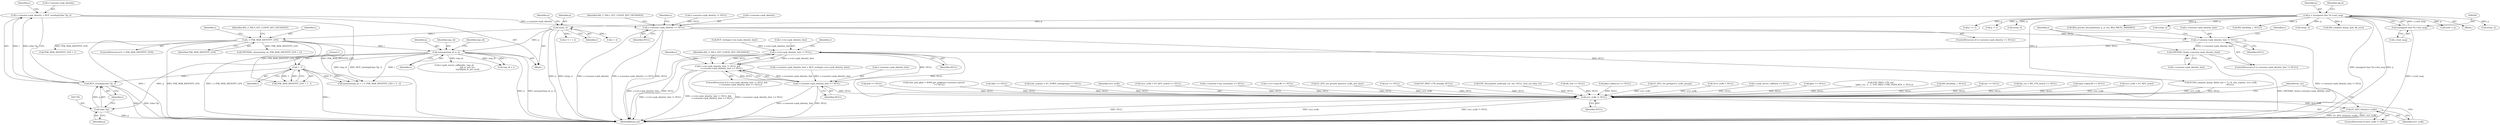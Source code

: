 digraph "0_openssl_3c66a669dfc7b3792f7af0758ea26fe8502ce70c@pointer" {
"1001696" [label="(Call,s->session->psk_identity = BUF_strndup((char *)p, i))"];
"1001702" [label="(Call,BUF_strndup((char *)p, i))"];
"1001703" [label="(Call,(char *)p)"];
"1001600" [label="(Call,memcpy(tmp_id, p, i))"];
"1001566" [label="(Call,n2s(p, i))"];
"1000201" [label="(Call,p = (unsigned char *)s->init_msg)"];
"1000203" [label="(Call,(unsigned char *)s->init_msg)"];
"1001581" [label="(Call,i > PSK_MAX_IDENTITY_LEN)"];
"1001611" [label="(Call,1 - i)"];
"1001708" [label="(Call,s->session->psk_identity == NULL)"];
"1001721" [label="(Call,s->session->psk_identity_hint != NULL)"];
"1001728" [label="(Call,OPENSSL_free(s->session->psk_identity_hint))"];
"1001748" [label="(Call,s->ctx->psk_identity_hint != NULL)"];
"1001747" [label="(Call,s->ctx->psk_identity_hint != NULL &&\n            s->session->psk_identity_hint == NULL)"];
"1001755" [label="(Call,s->session->psk_identity_hint == NULL)"];
"1002148" [label="(Call,srvr_ecdh != NULL)"];
"1002151" [label="(Call,EC_KEY_free(srvr_ecdh))"];
"1001722" [label="(Call,s->session->psk_identity_hint)"];
"1002148" [label="(Call,srvr_ecdh != NULL)"];
"1002056" [label="(Call,start = p)"];
"1001566" [label="(Call,n2s(p, i))"];
"1001717" [label="(Identifier,SSL_F_SSL3_GET_CLIENT_KEY_EXCHANGE)"];
"1001268" [label="(Call,srvr_ecdh = EC_KEY_new())"];
"1001544" [label="(Block,)"];
"1001571" [label="(Identifier,n)"];
"1001475" [label="(Call,ECDH_compute_key(p, (field_size + 7) / 8, clnt_ecpoint, srvr_ecdh,\n                             NULL))"];
"1002154" [label="(Identifier,bn_ctx)"];
"1001746" [label="(ControlStructure,if (s->ctx->psk_identity_hint != NULL &&\n            s->session->psk_identity_hint == NULL))"];
"1001601" [label="(Identifier,tmp_id)"];
"1001570" [label="(Call,n != i + 2)"];
"1001616" [label="(Call,s->psk_server_callback(s, tmp_id,\n                                         psk_or_pre_ms,\n                                         sizeof(psk_or_pre_ms)))"];
"1001728" [label="(Call,OPENSSL_free(s->session->psk_identity_hint))"];
"1001720" [label="(ControlStructure,if (s->session->psk_identity_hint != NULL))"];
"1001764" [label="(Identifier,SSL_F_SSL3_GET_CLIENT_KEY_EXCHANGE)"];
"1001734" [label="(Call,s->session->psk_identity_hint = BUF_strdup(s->ctx->psk_identity_hint))"];
"1001582" [label="(Identifier,i)"];
"1001770" [label="(Identifier,s)"];
"1000730" [label="(Call,pub == NULL)"];
"1001364" [label="(Call,(clnt_pub_pkey = X509_get_pubkey(s->session->peer))\n                 == NULL)"];
"1001727" [label="(Identifier,NULL)"];
"1001731" [label="(Identifier,s)"];
"1000616" [label="(Call,skey == NULL)"];
"1001334" [label="(Call,(clnt_ecpoint = EC_POINT_new(group)) == NULL)"];
"1002149" [label="(Identifier,srvr_ecdh)"];
"1001622" [label="(Call,OPENSSL_cleanse(tmp_id, PSK_MAX_IDENTITY_LEN + 1))"];
"1001613" [label="(Identifier,i)"];
"1001754" [label="(Identifier,NULL)"];
"1001624" [label="(Call,PSK_MAX_IDENTITY_LEN + 1)"];
"1001755" [label="(Call,s->session->psk_identity_hint == NULL)"];
"1001267" [label="(Call,(srvr_ecdh = EC_KEY_new()) == NULL)"];
"1001737" [label="(Identifier,s)"];
"1001724" [label="(Identifier,s)"];
"1001606" [label="(Identifier,tmp_id)"];
"1001895" [label="(Call,s->session->srp_username == NULL)"];
"1001568" [label="(Identifier,i)"];
"1001612" [label="(Literal,1)"];
"1000205" [label="(Call,s->init_msg)"];
"1000649" [label="(Call,s->s3->tmp.dh == NULL)"];
"1000203" [label="(Call,(unsigned char *)s->init_msg)"];
"1001325" [label="(Call,EC_KEY_set_private_key(srvr_ecdh, priv_key))"];
"1001600" [label="(Call,memcpy(tmp_id, p, i))"];
"1001581" [label="(Call,i > PSK_MAX_IDENTITY_LEN)"];
"1001758" [label="(Identifier,s)"];
"1001572" [label="(Call,i + 2)"];
"1001711" [label="(Identifier,s)"];
"1000202" [label="(Identifier,p)"];
"1001683" [label="(Call,s->session->psk_identity != NULL)"];
"1000143" [label="(Block,)"];
"1001706" [label="(Identifier,i)"];
"1001567" [label="(Identifier,p)"];
"1001707" [label="(ControlStructure,if (s->session->psk_identity == NULL))"];
"1001697" [label="(Call,s->session->psk_identity)"];
"1000532" [label="(Call,n2s(p, i))"];
"1001740" [label="(Call,BUF_strdup(s->ctx->psk_identity_hint))"];
"1000260" [label="(Call,rsa == NULL)"];
"1001696" [label="(Call,s->session->psk_identity = BUF_strndup((char *)p, i))"];
"1001423" [label="(Call,p += 1)"];
"1001708" [label="(Call,s->session->psk_identity == NULL)"];
"1000575" [label="(Call,p -= 2)"];
"1000847" [label="(Call,n2s(p, i))"];
"1002150" [label="(Identifier,NULL)"];
"1002005" [label="(Call,EVP_PKEY_CTX_new(pk, NULL))"];
"1001609" [label="(Call,PSK_MAX_IDENTITY_LEN + 1 - i)"];
"1001747" [label="(Call,s->ctx->psk_identity_hint != NULL &&\n            s->session->psk_identity_hint == NULL)"];
"1000385" [label="(Call,RSA_private_decrypt((int)n, p, p, rsa, RSA_PKCS1_PADDING))"];
"1002163" [label="(MethodReturn,int)"];
"1001714" [label="(Identifier,NULL)"];
"1001064" [label="(Call,EVP_DecryptInit_ex(&ciph_ctx, enc, NULL, kssl_ctx->key, iv))"];
"1002152" [label="(Identifier,srvr_ecdh)"];
"1001592" [label="(Identifier,s)"];
"1001748" [label="(Call,s->ctx->psk_identity_hint != NULL)"];
"1000330" [label="(Call,n2s(p, i))"];
"1000704" [label="(Call,dh_clnt == NULL)"];
"1001602" [label="(Identifier,p)"];
"1000295" [label="(Call,pkey->pkey.rsa == NULL)"];
"1001604" [label="(Call,memset(tmp_id + i, 0, PSK_MAX_IDENTITY_LEN + 1 - i))"];
"1002147" [label="(ControlStructure,if (srvr_ecdh != NULL))"];
"1000201" [label="(Call,p = (unsigned char *)s->init_msg)"];
"1001605" [label="(Call,tmp_id + i)"];
"1000725" [label="(Call,BN_bin2bn(p, i, NULL))"];
"1001721" [label="(Call,s->session->psk_identity_hint != NULL)"];
"1001703" [label="(Call,(char *)p)"];
"1001802" [label="(Call,n2s(p, i))"];
"1001321" [label="(Call,EC_KEY_set_group(srvr_ecdh, group))"];
"1000169" [label="(Call,*srvr_ecdh = NULL)"];
"1002151" [label="(Call,EC_KEY_free(srvr_ecdh))"];
"1001761" [label="(Identifier,NULL)"];
"1001590" [label="(Call,s->psk_server_callback == NULL)"];
"1000286" [label="(Call,pkey == NULL)"];
"1002098" [label="(Call,EVP_PKEY_CTX_ctrl\n            (pkey_ctx, -1, -1, EVP_PKEY_CTRL_PEER_KEY, 2, NULL))"];
"1001586" [label="(Identifier,SSL_F_SSL3_GET_CLIENT_KEY_EXCHANGE)"];
"1001603" [label="(Identifier,i)"];
"1000209" [label="(Identifier,alg_k)"];
"1001830" [label="(Call,BN_bin2bn(p, i, NULL))"];
"1001611" [label="(Call,1 - i)"];
"1001053" [label="(Call,enc == NULL)"];
"1001749" [label="(Call,s->ctx->psk_identity_hint)"];
"1001729" [label="(Call,s->session->psk_identity_hint)"];
"1001709" [label="(Call,s->session->psk_identity)"];
"1001705" [label="(Identifier,p)"];
"1001409" [label="(Call,(bn_ctx = BN_CTX_new()) == NULL)"];
"1000625" [label="(Call,skey->pkey.dh == NULL)"];
"1001702" [label="(Call,BUF_strndup((char *)p, i))"];
"1001583" [label="(Identifier,PSK_MAX_IDENTITY_LEN)"];
"1000740" [label="(Call,DH_compute_key(p, pub, dh_srvr))"];
"1001580" [label="(ControlStructure,if (i > PSK_MAX_IDENTITY_LEN))"];
"1001756" [label="(Call,s->session->psk_identity_hint)"];
"1001696" -> "1001544"  [label="AST: "];
"1001696" -> "1001702"  [label="CFG: "];
"1001697" -> "1001696"  [label="AST: "];
"1001702" -> "1001696"  [label="AST: "];
"1001711" -> "1001696"  [label="CFG: "];
"1001696" -> "1002163"  [label="DDG: BUF_strndup((char *)p, i)"];
"1001702" -> "1001696"  [label="DDG: (char *)p"];
"1001702" -> "1001696"  [label="DDG: i"];
"1001696" -> "1001708"  [label="DDG: s->session->psk_identity"];
"1001702" -> "1001706"  [label="CFG: "];
"1001703" -> "1001702"  [label="AST: "];
"1001706" -> "1001702"  [label="AST: "];
"1001702" -> "1002163"  [label="DDG: i"];
"1001702" -> "1002163"  [label="DDG: (char *)p"];
"1001703" -> "1001702"  [label="DDG: p"];
"1001611" -> "1001702"  [label="DDG: i"];
"1001703" -> "1001705"  [label="CFG: "];
"1001704" -> "1001703"  [label="AST: "];
"1001705" -> "1001703"  [label="AST: "];
"1001706" -> "1001703"  [label="CFG: "];
"1001703" -> "1002163"  [label="DDG: p"];
"1001600" -> "1001703"  [label="DDG: p"];
"1001600" -> "1001544"  [label="AST: "];
"1001600" -> "1001603"  [label="CFG: "];
"1001601" -> "1001600"  [label="AST: "];
"1001602" -> "1001600"  [label="AST: "];
"1001603" -> "1001600"  [label="AST: "];
"1001606" -> "1001600"  [label="CFG: "];
"1001600" -> "1002163"  [label="DDG: memcpy(tmp_id, p, i)"];
"1001600" -> "1002163"  [label="DDG: p"];
"1001566" -> "1001600"  [label="DDG: p"];
"1001581" -> "1001600"  [label="DDG: i"];
"1001600" -> "1001604"  [label="DDG: tmp_id"];
"1001600" -> "1001604"  [label="DDG: i"];
"1001600" -> "1001605"  [label="DDG: tmp_id"];
"1001600" -> "1001605"  [label="DDG: i"];
"1001600" -> "1001611"  [label="DDG: i"];
"1001600" -> "1001616"  [label="DDG: tmp_id"];
"1001566" -> "1001544"  [label="AST: "];
"1001566" -> "1001568"  [label="CFG: "];
"1001567" -> "1001566"  [label="AST: "];
"1001568" -> "1001566"  [label="AST: "];
"1001571" -> "1001566"  [label="CFG: "];
"1001566" -> "1002163"  [label="DDG: p"];
"1001566" -> "1002163"  [label="DDG: n2s(p, i)"];
"1000201" -> "1001566"  [label="DDG: p"];
"1001566" -> "1001570"  [label="DDG: i"];
"1001566" -> "1001572"  [label="DDG: i"];
"1001566" -> "1001581"  [label="DDG: i"];
"1000201" -> "1000143"  [label="AST: "];
"1000201" -> "1000203"  [label="CFG: "];
"1000202" -> "1000201"  [label="AST: "];
"1000203" -> "1000201"  [label="AST: "];
"1000209" -> "1000201"  [label="CFG: "];
"1000201" -> "1002163"  [label="DDG: (unsigned char *)s->init_msg"];
"1000201" -> "1002163"  [label="DDG: p"];
"1000203" -> "1000201"  [label="DDG: s->init_msg"];
"1000201" -> "1000330"  [label="DDG: p"];
"1000201" -> "1000385"  [label="DDG: p"];
"1000201" -> "1000532"  [label="DDG: p"];
"1000201" -> "1000575"  [label="DDG: p"];
"1000201" -> "1000725"  [label="DDG: p"];
"1000201" -> "1000740"  [label="DDG: p"];
"1000201" -> "1000847"  [label="DDG: p"];
"1000201" -> "1001423"  [label="DDG: p"];
"1000201" -> "1001475"  [label="DDG: p"];
"1000201" -> "1001802"  [label="DDG: p"];
"1000201" -> "1002056"  [label="DDG: p"];
"1000203" -> "1000205"  [label="CFG: "];
"1000204" -> "1000203"  [label="AST: "];
"1000205" -> "1000203"  [label="AST: "];
"1000203" -> "1002163"  [label="DDG: s->init_msg"];
"1001581" -> "1001580"  [label="AST: "];
"1001581" -> "1001583"  [label="CFG: "];
"1001582" -> "1001581"  [label="AST: "];
"1001583" -> "1001581"  [label="AST: "];
"1001586" -> "1001581"  [label="CFG: "];
"1001592" -> "1001581"  [label="CFG: "];
"1001581" -> "1002163"  [label="DDG: i"];
"1001581" -> "1002163"  [label="DDG: PSK_MAX_IDENTITY_LEN"];
"1001581" -> "1002163"  [label="DDG: i > PSK_MAX_IDENTITY_LEN"];
"1001581" -> "1001604"  [label="DDG: PSK_MAX_IDENTITY_LEN"];
"1001581" -> "1001609"  [label="DDG: PSK_MAX_IDENTITY_LEN"];
"1001581" -> "1001622"  [label="DDG: PSK_MAX_IDENTITY_LEN"];
"1001581" -> "1001624"  [label="DDG: PSK_MAX_IDENTITY_LEN"];
"1001611" -> "1001609"  [label="AST: "];
"1001611" -> "1001613"  [label="CFG: "];
"1001612" -> "1001611"  [label="AST: "];
"1001613" -> "1001611"  [label="AST: "];
"1001609" -> "1001611"  [label="CFG: "];
"1001611" -> "1002163"  [label="DDG: i"];
"1001611" -> "1001604"  [label="DDG: 1"];
"1001611" -> "1001604"  [label="DDG: i"];
"1001611" -> "1001609"  [label="DDG: 1"];
"1001611" -> "1001609"  [label="DDG: i"];
"1001708" -> "1001707"  [label="AST: "];
"1001708" -> "1001714"  [label="CFG: "];
"1001709" -> "1001708"  [label="AST: "];
"1001714" -> "1001708"  [label="AST: "];
"1001717" -> "1001708"  [label="CFG: "];
"1001724" -> "1001708"  [label="CFG: "];
"1001708" -> "1002163"  [label="DDG: s->session->psk_identity"];
"1001708" -> "1002163"  [label="DDG: s->session->psk_identity == NULL"];
"1001708" -> "1002163"  [label="DDG: NULL"];
"1001683" -> "1001708"  [label="DDG: NULL"];
"1001708" -> "1001721"  [label="DDG: NULL"];
"1001708" -> "1002148"  [label="DDG: NULL"];
"1001721" -> "1001720"  [label="AST: "];
"1001721" -> "1001727"  [label="CFG: "];
"1001722" -> "1001721"  [label="AST: "];
"1001727" -> "1001721"  [label="AST: "];
"1001731" -> "1001721"  [label="CFG: "];
"1001737" -> "1001721"  [label="CFG: "];
"1001721" -> "1002163"  [label="DDG: s->session->psk_identity_hint != NULL"];
"1001721" -> "1001728"  [label="DDG: s->session->psk_identity_hint"];
"1001721" -> "1001748"  [label="DDG: NULL"];
"1001728" -> "1001720"  [label="AST: "];
"1001728" -> "1001729"  [label="CFG: "];
"1001729" -> "1001728"  [label="AST: "];
"1001737" -> "1001728"  [label="CFG: "];
"1001728" -> "1002163"  [label="DDG: OPENSSL_free(s->session->psk_identity_hint)"];
"1001748" -> "1001747"  [label="AST: "];
"1001748" -> "1001754"  [label="CFG: "];
"1001749" -> "1001748"  [label="AST: "];
"1001754" -> "1001748"  [label="AST: "];
"1001758" -> "1001748"  [label="CFG: "];
"1001747" -> "1001748"  [label="CFG: "];
"1001748" -> "1002163"  [label="DDG: NULL"];
"1001748" -> "1002163"  [label="DDG: s->ctx->psk_identity_hint"];
"1001748" -> "1001747"  [label="DDG: s->ctx->psk_identity_hint"];
"1001748" -> "1001747"  [label="DDG: NULL"];
"1001740" -> "1001748"  [label="DDG: s->ctx->psk_identity_hint"];
"1001748" -> "1001755"  [label="DDG: NULL"];
"1001748" -> "1002148"  [label="DDG: NULL"];
"1001747" -> "1001746"  [label="AST: "];
"1001747" -> "1001755"  [label="CFG: "];
"1001755" -> "1001747"  [label="AST: "];
"1001764" -> "1001747"  [label="CFG: "];
"1001770" -> "1001747"  [label="CFG: "];
"1001747" -> "1002163"  [label="DDG: s->ctx->psk_identity_hint != NULL &&\n            s->session->psk_identity_hint == NULL"];
"1001747" -> "1002163"  [label="DDG: s->session->psk_identity_hint == NULL"];
"1001747" -> "1002163"  [label="DDG: s->ctx->psk_identity_hint != NULL"];
"1001755" -> "1001747"  [label="DDG: s->session->psk_identity_hint"];
"1001755" -> "1001747"  [label="DDG: NULL"];
"1001755" -> "1001761"  [label="CFG: "];
"1001756" -> "1001755"  [label="AST: "];
"1001761" -> "1001755"  [label="AST: "];
"1001755" -> "1002163"  [label="DDG: s->session->psk_identity_hint"];
"1001755" -> "1002163"  [label="DDG: NULL"];
"1001734" -> "1001755"  [label="DDG: s->session->psk_identity_hint"];
"1001755" -> "1002148"  [label="DDG: NULL"];
"1002148" -> "1002147"  [label="AST: "];
"1002148" -> "1002150"  [label="CFG: "];
"1002149" -> "1002148"  [label="AST: "];
"1002150" -> "1002148"  [label="AST: "];
"1002152" -> "1002148"  [label="CFG: "];
"1002154" -> "1002148"  [label="CFG: "];
"1002148" -> "1002163"  [label="DDG: srvr_ecdh != NULL"];
"1002148" -> "1002163"  [label="DDG: NULL"];
"1002148" -> "1002163"  [label="DDG: srvr_ecdh"];
"1001325" -> "1002148"  [label="DDG: srvr_ecdh"];
"1001321" -> "1002148"  [label="DDG: srvr_ecdh"];
"1001475" -> "1002148"  [label="DDG: srvr_ecdh"];
"1001475" -> "1002148"  [label="DDG: NULL"];
"1001268" -> "1002148"  [label="DDG: srvr_ecdh"];
"1000169" -> "1002148"  [label="DDG: srvr_ecdh"];
"1001053" -> "1002148"  [label="DDG: NULL"];
"1001830" -> "1002148"  [label="DDG: NULL"];
"1000295" -> "1002148"  [label="DDG: NULL"];
"1001590" -> "1002148"  [label="DDG: NULL"];
"1000704" -> "1002148"  [label="DDG: NULL"];
"1000730" -> "1002148"  [label="DDG: NULL"];
"1001409" -> "1002148"  [label="DDG: NULL"];
"1001364" -> "1002148"  [label="DDG: NULL"];
"1000616" -> "1002148"  [label="DDG: NULL"];
"1002098" -> "1002148"  [label="DDG: NULL"];
"1002005" -> "1002148"  [label="DDG: NULL"];
"1001267" -> "1002148"  [label="DDG: NULL"];
"1000625" -> "1002148"  [label="DDG: NULL"];
"1000260" -> "1002148"  [label="DDG: NULL"];
"1001064" -> "1002148"  [label="DDG: NULL"];
"1001895" -> "1002148"  [label="DDG: NULL"];
"1001334" -> "1002148"  [label="DDG: NULL"];
"1000286" -> "1002148"  [label="DDG: NULL"];
"1000649" -> "1002148"  [label="DDG: NULL"];
"1002148" -> "1002151"  [label="DDG: srvr_ecdh"];
"1002151" -> "1002147"  [label="AST: "];
"1002151" -> "1002152"  [label="CFG: "];
"1002152" -> "1002151"  [label="AST: "];
"1002154" -> "1002151"  [label="CFG: "];
"1002151" -> "1002163"  [label="DDG: srvr_ecdh"];
"1002151" -> "1002163"  [label="DDG: EC_KEY_free(srvr_ecdh)"];
}
